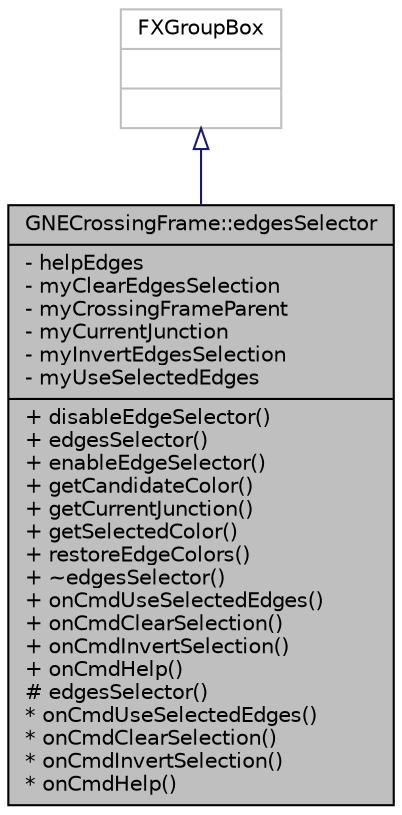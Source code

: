 digraph "GNECrossingFrame::edgesSelector"
{
  edge [fontname="Helvetica",fontsize="10",labelfontname="Helvetica",labelfontsize="10"];
  node [fontname="Helvetica",fontsize="10",shape=record];
  Node0 [label="{GNECrossingFrame::edgesSelector\n|- helpEdges\l- myClearEdgesSelection\l- myCrossingFrameParent\l- myCurrentJunction\l- myInvertEdgesSelection\l- myUseSelectedEdges\l|+ disableEdgeSelector()\l+ edgesSelector()\l+ enableEdgeSelector()\l+ getCandidateColor()\l+ getCurrentJunction()\l+ getSelectedColor()\l+ restoreEdgeColors()\l+ ~edgesSelector()\l+ onCmdUseSelectedEdges()\l+ onCmdClearSelection()\l+ onCmdInvertSelection()\l+ onCmdHelp()\l# edgesSelector()\l* onCmdUseSelectedEdges()\l* onCmdClearSelection()\l* onCmdInvertSelection()\l* onCmdHelp()\l}",height=0.2,width=0.4,color="black", fillcolor="grey75", style="filled", fontcolor="black"];
  Node1 -> Node0 [dir="back",color="midnightblue",fontsize="10",style="solid",arrowtail="onormal",fontname="Helvetica"];
  Node1 [label="{FXGroupBox\n||}",height=0.2,width=0.4,color="grey75", fillcolor="white", style="filled"];
}

